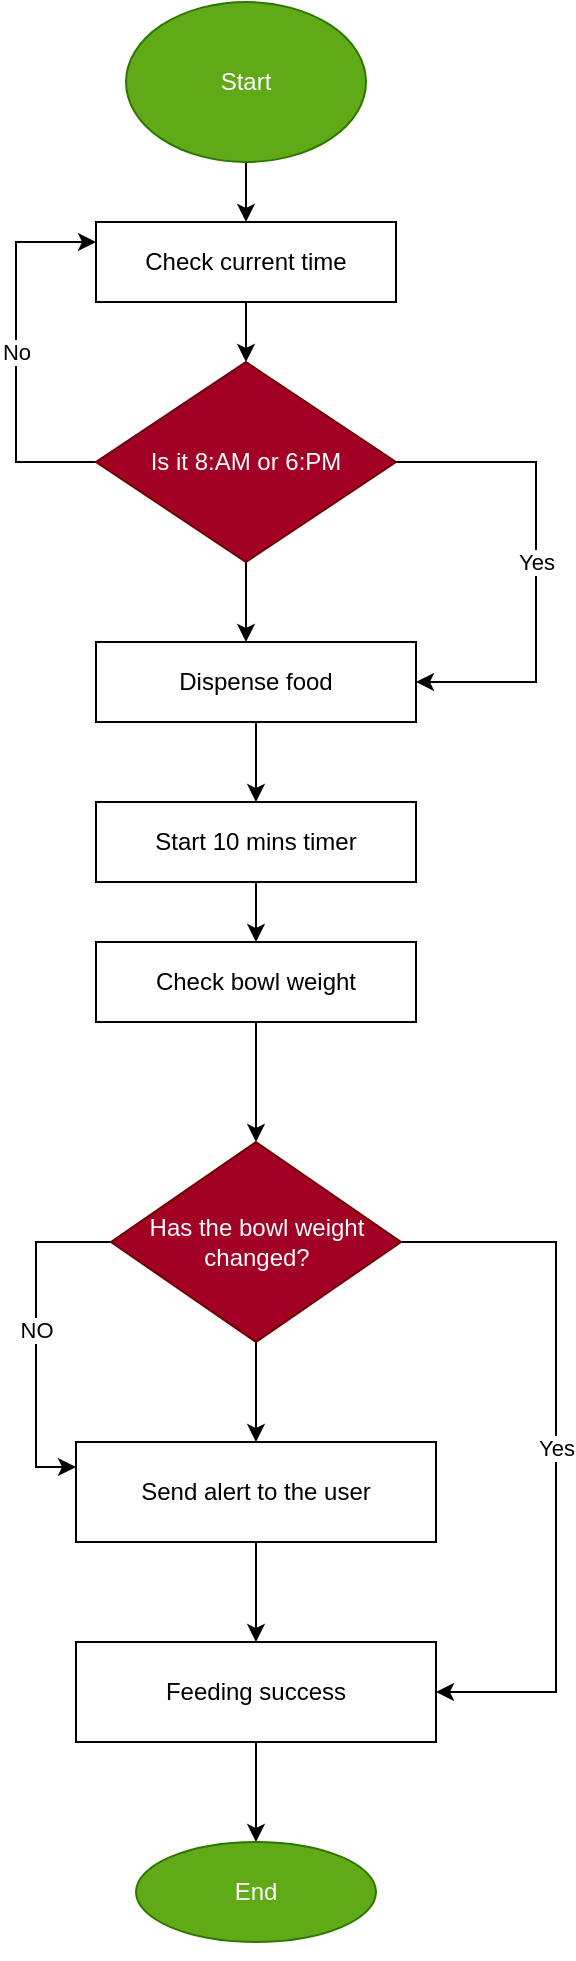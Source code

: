 <mxfile version="28.0.6">
  <diagram name="Page-1" id="ZSprllLrDT1O5TbdRlPb">
    <mxGraphModel dx="692" dy="595" grid="1" gridSize="10" guides="1" tooltips="1" connect="1" arrows="1" fold="1" page="1" pageScale="1" pageWidth="850" pageHeight="1100" math="0" shadow="0">
      <root>
        <mxCell id="0" />
        <mxCell id="1" parent="0" />
        <mxCell id="lIyiSiCn68W-rSom8CYu-3" value="" style="edgeStyle=orthogonalEdgeStyle;rounded=0;orthogonalLoop=1;jettySize=auto;html=1;" parent="1" source="lIyiSiCn68W-rSom8CYu-1" target="lIyiSiCn68W-rSom8CYu-2" edge="1">
          <mxGeometry relative="1" as="geometry" />
        </mxCell>
        <mxCell id="lIyiSiCn68W-rSom8CYu-1" value="Start" style="ellipse;whiteSpace=wrap;html=1;fillColor=#60a917;fontColor=#ffffff;strokeColor=#2D7600;" parent="1" vertex="1">
          <mxGeometry x="305" y="20" width="120" height="80" as="geometry" />
        </mxCell>
        <mxCell id="lIyiSiCn68W-rSom8CYu-5" value="" style="edgeStyle=orthogonalEdgeStyle;rounded=0;orthogonalLoop=1;jettySize=auto;html=1;" parent="1" source="lIyiSiCn68W-rSom8CYu-2" target="lIyiSiCn68W-rSom8CYu-4" edge="1">
          <mxGeometry relative="1" as="geometry" />
        </mxCell>
        <mxCell id="lIyiSiCn68W-rSom8CYu-2" value="Check current time" style="whiteSpace=wrap;html=1;" parent="1" vertex="1">
          <mxGeometry x="290" y="130" width="150" height="40" as="geometry" />
        </mxCell>
        <mxCell id="lIyiSiCn68W-rSom8CYu-7" value="Yes" style="edgeStyle=orthogonalEdgeStyle;rounded=0;orthogonalLoop=1;jettySize=auto;html=1;" parent="1" source="lIyiSiCn68W-rSom8CYu-4" edge="1">
          <mxGeometry relative="1" as="geometry">
            <mxPoint x="450" y="360" as="targetPoint" />
            <Array as="points">
              <mxPoint x="510" y="250" />
              <mxPoint x="510" y="360" />
            </Array>
          </mxGeometry>
        </mxCell>
        <mxCell id="lIyiSiCn68W-rSom8CYu-8" value="No" style="edgeStyle=orthogonalEdgeStyle;rounded=0;orthogonalLoop=1;jettySize=auto;html=1;entryX=0;entryY=0.25;entryDx=0;entryDy=0;" parent="1" source="lIyiSiCn68W-rSom8CYu-4" target="lIyiSiCn68W-rSom8CYu-2" edge="1">
          <mxGeometry relative="1" as="geometry">
            <mxPoint x="220" y="140" as="targetPoint" />
            <Array as="points">
              <mxPoint x="250" y="250" />
              <mxPoint x="250" y="140" />
            </Array>
          </mxGeometry>
        </mxCell>
        <mxCell id="lIyiSiCn68W-rSom8CYu-9" style="edgeStyle=orthogonalEdgeStyle;rounded=0;orthogonalLoop=1;jettySize=auto;html=1;" parent="1" source="lIyiSiCn68W-rSom8CYu-4" edge="1">
          <mxGeometry relative="1" as="geometry">
            <mxPoint x="365" y="340" as="targetPoint" />
          </mxGeometry>
        </mxCell>
        <mxCell id="lIyiSiCn68W-rSom8CYu-4" value="Is it 8:AM or 6:PM" style="rhombus;whiteSpace=wrap;html=1;fillColor=#a20025;fontColor=#ffffff;strokeColor=#6F0000;" parent="1" vertex="1">
          <mxGeometry x="290" y="200" width="150" height="100" as="geometry" />
        </mxCell>
        <mxCell id="lIyiSiCn68W-rSom8CYu-13" value="" style="edgeStyle=orthogonalEdgeStyle;rounded=0;orthogonalLoop=1;jettySize=auto;html=1;" parent="1" source="lIyiSiCn68W-rSom8CYu-10" target="lIyiSiCn68W-rSom8CYu-12" edge="1">
          <mxGeometry relative="1" as="geometry" />
        </mxCell>
        <mxCell id="lIyiSiCn68W-rSom8CYu-10" value="Dispense food" style="rounded=0;whiteSpace=wrap;html=1;" parent="1" vertex="1">
          <mxGeometry x="290" y="340" width="160" height="40" as="geometry" />
        </mxCell>
        <mxCell id="lIyiSiCn68W-rSom8CYu-15" value="" style="edgeStyle=orthogonalEdgeStyle;rounded=0;orthogonalLoop=1;jettySize=auto;html=1;" parent="1" source="lIyiSiCn68W-rSom8CYu-12" target="lIyiSiCn68W-rSom8CYu-14" edge="1">
          <mxGeometry relative="1" as="geometry" />
        </mxCell>
        <mxCell id="lIyiSiCn68W-rSom8CYu-12" value="Start 10 mins timer" style="whiteSpace=wrap;html=1;rounded=0;" parent="1" vertex="1">
          <mxGeometry x="290" y="420" width="160" height="40" as="geometry" />
        </mxCell>
        <mxCell id="lIyiSiCn68W-rSom8CYu-17" value="" style="edgeStyle=orthogonalEdgeStyle;rounded=0;orthogonalLoop=1;jettySize=auto;html=1;" parent="1" source="lIyiSiCn68W-rSom8CYu-14" edge="1">
          <mxGeometry relative="1" as="geometry">
            <mxPoint x="370" y="590" as="targetPoint" />
          </mxGeometry>
        </mxCell>
        <mxCell id="lIyiSiCn68W-rSom8CYu-14" value="Check bowl weight" style="whiteSpace=wrap;html=1;rounded=0;" parent="1" vertex="1">
          <mxGeometry x="290" y="490" width="160" height="40" as="geometry" />
        </mxCell>
        <mxCell id="lIyiSiCn68W-rSom8CYu-22" value="" style="edgeStyle=orthogonalEdgeStyle;rounded=0;orthogonalLoop=1;jettySize=auto;html=1;" parent="1" source="lIyiSiCn68W-rSom8CYu-18" target="lIyiSiCn68W-rSom8CYu-21" edge="1">
          <mxGeometry relative="1" as="geometry" />
        </mxCell>
        <mxCell id="lIyiSiCn68W-rSom8CYu-25" value="NO" style="edgeStyle=orthogonalEdgeStyle;rounded=0;orthogonalLoop=1;jettySize=auto;html=1;entryX=0;entryY=0.25;entryDx=0;entryDy=0;" parent="1" target="lIyiSiCn68W-rSom8CYu-21" edge="1">
          <mxGeometry relative="1" as="geometry">
            <mxPoint x="215" y="760" as="targetPoint" />
            <mxPoint x="305" y="640" as="sourcePoint" />
            <Array as="points">
              <mxPoint x="260" y="640" />
              <mxPoint x="260" y="753" />
            </Array>
          </mxGeometry>
        </mxCell>
        <mxCell id="lIyiSiCn68W-rSom8CYu-26" value="Yes" style="edgeStyle=orthogonalEdgeStyle;rounded=0;orthogonalLoop=1;jettySize=auto;html=1;entryX=1;entryY=0.5;entryDx=0;entryDy=0;" parent="1" target="lIyiSiCn68W-rSom8CYu-27" edge="1">
          <mxGeometry relative="1" as="geometry">
            <mxPoint x="530" y="870" as="targetPoint" />
            <mxPoint x="440" y="640" as="sourcePoint" />
            <Array as="points">
              <mxPoint x="520" y="640" />
              <mxPoint x="520" y="865" />
            </Array>
          </mxGeometry>
        </mxCell>
        <mxCell id="lIyiSiCn68W-rSom8CYu-18" value="Has the bowl weight changed?" style="rhombus;whiteSpace=wrap;html=1;fillColor=#a20025;fontColor=#ffffff;strokeColor=#6F0000;" parent="1" vertex="1">
          <mxGeometry x="297.5" y="590" width="145" height="100" as="geometry" />
        </mxCell>
        <mxCell id="lIyiSiCn68W-rSom8CYu-28" value="" style="edgeStyle=orthogonalEdgeStyle;rounded=0;orthogonalLoop=1;jettySize=auto;html=1;" parent="1" source="lIyiSiCn68W-rSom8CYu-21" target="lIyiSiCn68W-rSom8CYu-27" edge="1">
          <mxGeometry relative="1" as="geometry" />
        </mxCell>
        <mxCell id="lIyiSiCn68W-rSom8CYu-21" value="Send alert to the user" style="whiteSpace=wrap;html=1;" parent="1" vertex="1">
          <mxGeometry x="280" y="740" width="180" height="50" as="geometry" />
        </mxCell>
        <mxCell id="lIyiSiCn68W-rSom8CYu-30" style="edgeStyle=orthogonalEdgeStyle;rounded=0;orthogonalLoop=1;jettySize=auto;html=1;entryX=0.5;entryY=0;entryDx=0;entryDy=0;" parent="1" source="lIyiSiCn68W-rSom8CYu-27" target="lIyiSiCn68W-rSom8CYu-29" edge="1">
          <mxGeometry relative="1" as="geometry" />
        </mxCell>
        <mxCell id="lIyiSiCn68W-rSom8CYu-27" value="Feeding success" style="whiteSpace=wrap;html=1;" parent="1" vertex="1">
          <mxGeometry x="280" y="840" width="180" height="50" as="geometry" />
        </mxCell>
        <mxCell id="lIyiSiCn68W-rSom8CYu-29" value="End" style="ellipse;whiteSpace=wrap;html=1;fillColor=#60a917;fontColor=#ffffff;strokeColor=#2D7600;" parent="1" vertex="1">
          <mxGeometry x="310" y="940" width="120" height="50" as="geometry" />
        </mxCell>
        <mxCell id="lIyiSiCn68W-rSom8CYu-31" style="edgeStyle=orthogonalEdgeStyle;rounded=0;orthogonalLoop=1;jettySize=auto;html=1;exitX=0.5;exitY=1;exitDx=0;exitDy=0;" parent="1" source="lIyiSiCn68W-rSom8CYu-29" target="lIyiSiCn68W-rSom8CYu-29" edge="1">
          <mxGeometry relative="1" as="geometry" />
        </mxCell>
      </root>
    </mxGraphModel>
  </diagram>
</mxfile>
